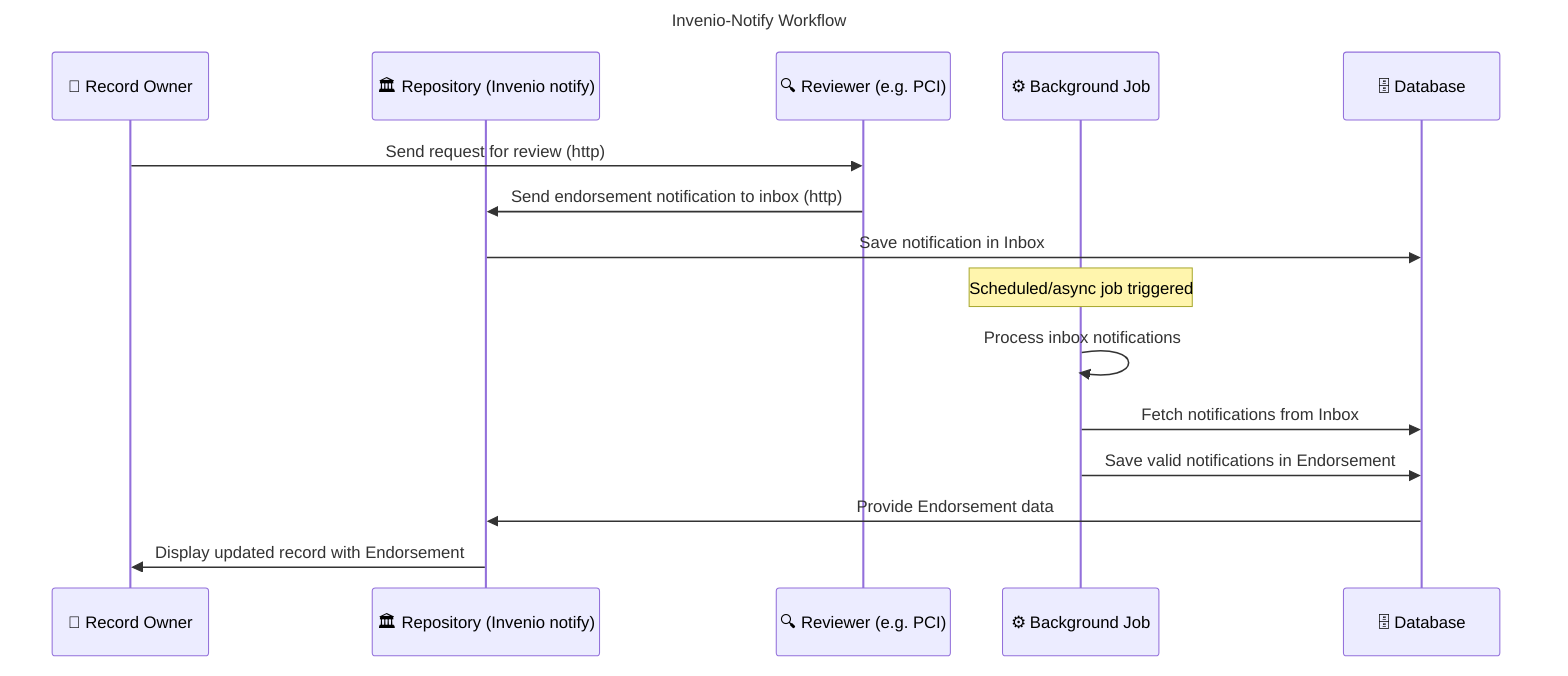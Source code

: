 ---
title: Invenio-Notify Workflow
---
sequenceDiagram
    participant RO as 👤 Record Owner
    participant R as 🏛️ Repository (Invenio notify)
    participant Rev as 🔍 Reviewer (e.g. PCI)
    participant BJ as ⚙️ Background Job
    participant DB as 🗄️ Database

    RO->>Rev: Send request for review (http)
    Rev->>R: Send endorsement notification to inbox (http)
    R->>DB: Save notification in Inbox
    Note over BJ: Scheduled/async job triggered
    BJ->>BJ: Process inbox notifications
    BJ->>DB: Fetch notifications from Inbox
    BJ->>DB: Save valid notifications in Endorsement
    DB->>R: Provide Endorsement data
    R->>RO: Display updated record with Endorsement